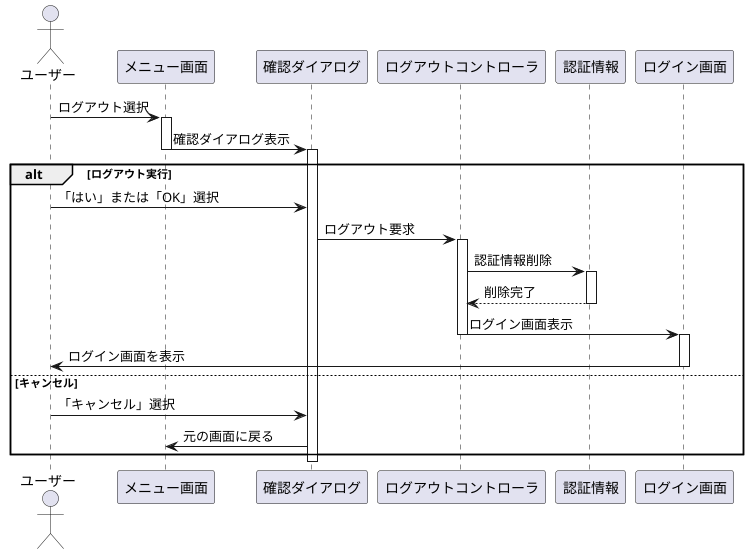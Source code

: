 @startuml ログアウトシーケンス図
actor ユーザー
participant メニュー画面
participant 確認ダイアログ
participant ログアウトコントローラ
participant 認証情報
participant ログイン画面

ユーザー -> メニュー画面 : ログアウト選択
activate メニュー画面
メニュー画面 -> 確認ダイアログ : 確認ダイアログ表示
deactivate メニュー画面
activate 確認ダイアログ

alt ログアウト実行
    ユーザー -> 確認ダイアログ : 「はい」または「OK」選択
    確認ダイアログ -> ログアウトコントローラ : ログアウト要求
    activate ログアウトコントローラ
    ログアウトコントローラ -> 認証情報 : 認証情報削除
    activate 認証情報
    認証情報 --> ログアウトコントローラ : 削除完了
    deactivate 認証情報
    ログアウトコントローラ -> ログイン画面 : ログイン画面表示
    deactivate ログアウトコントローラ
    activate ログイン画面
    ログイン画面 -> ユーザー : ログイン画面を表示
    deactivate ログイン画面
else キャンセル
    ユーザー -> 確認ダイアログ : 「キャンセル」選択
    確認ダイアログ -> メニュー画面 : 元の画面に戻る
end
deactivate 確認ダイアログ

@enduml